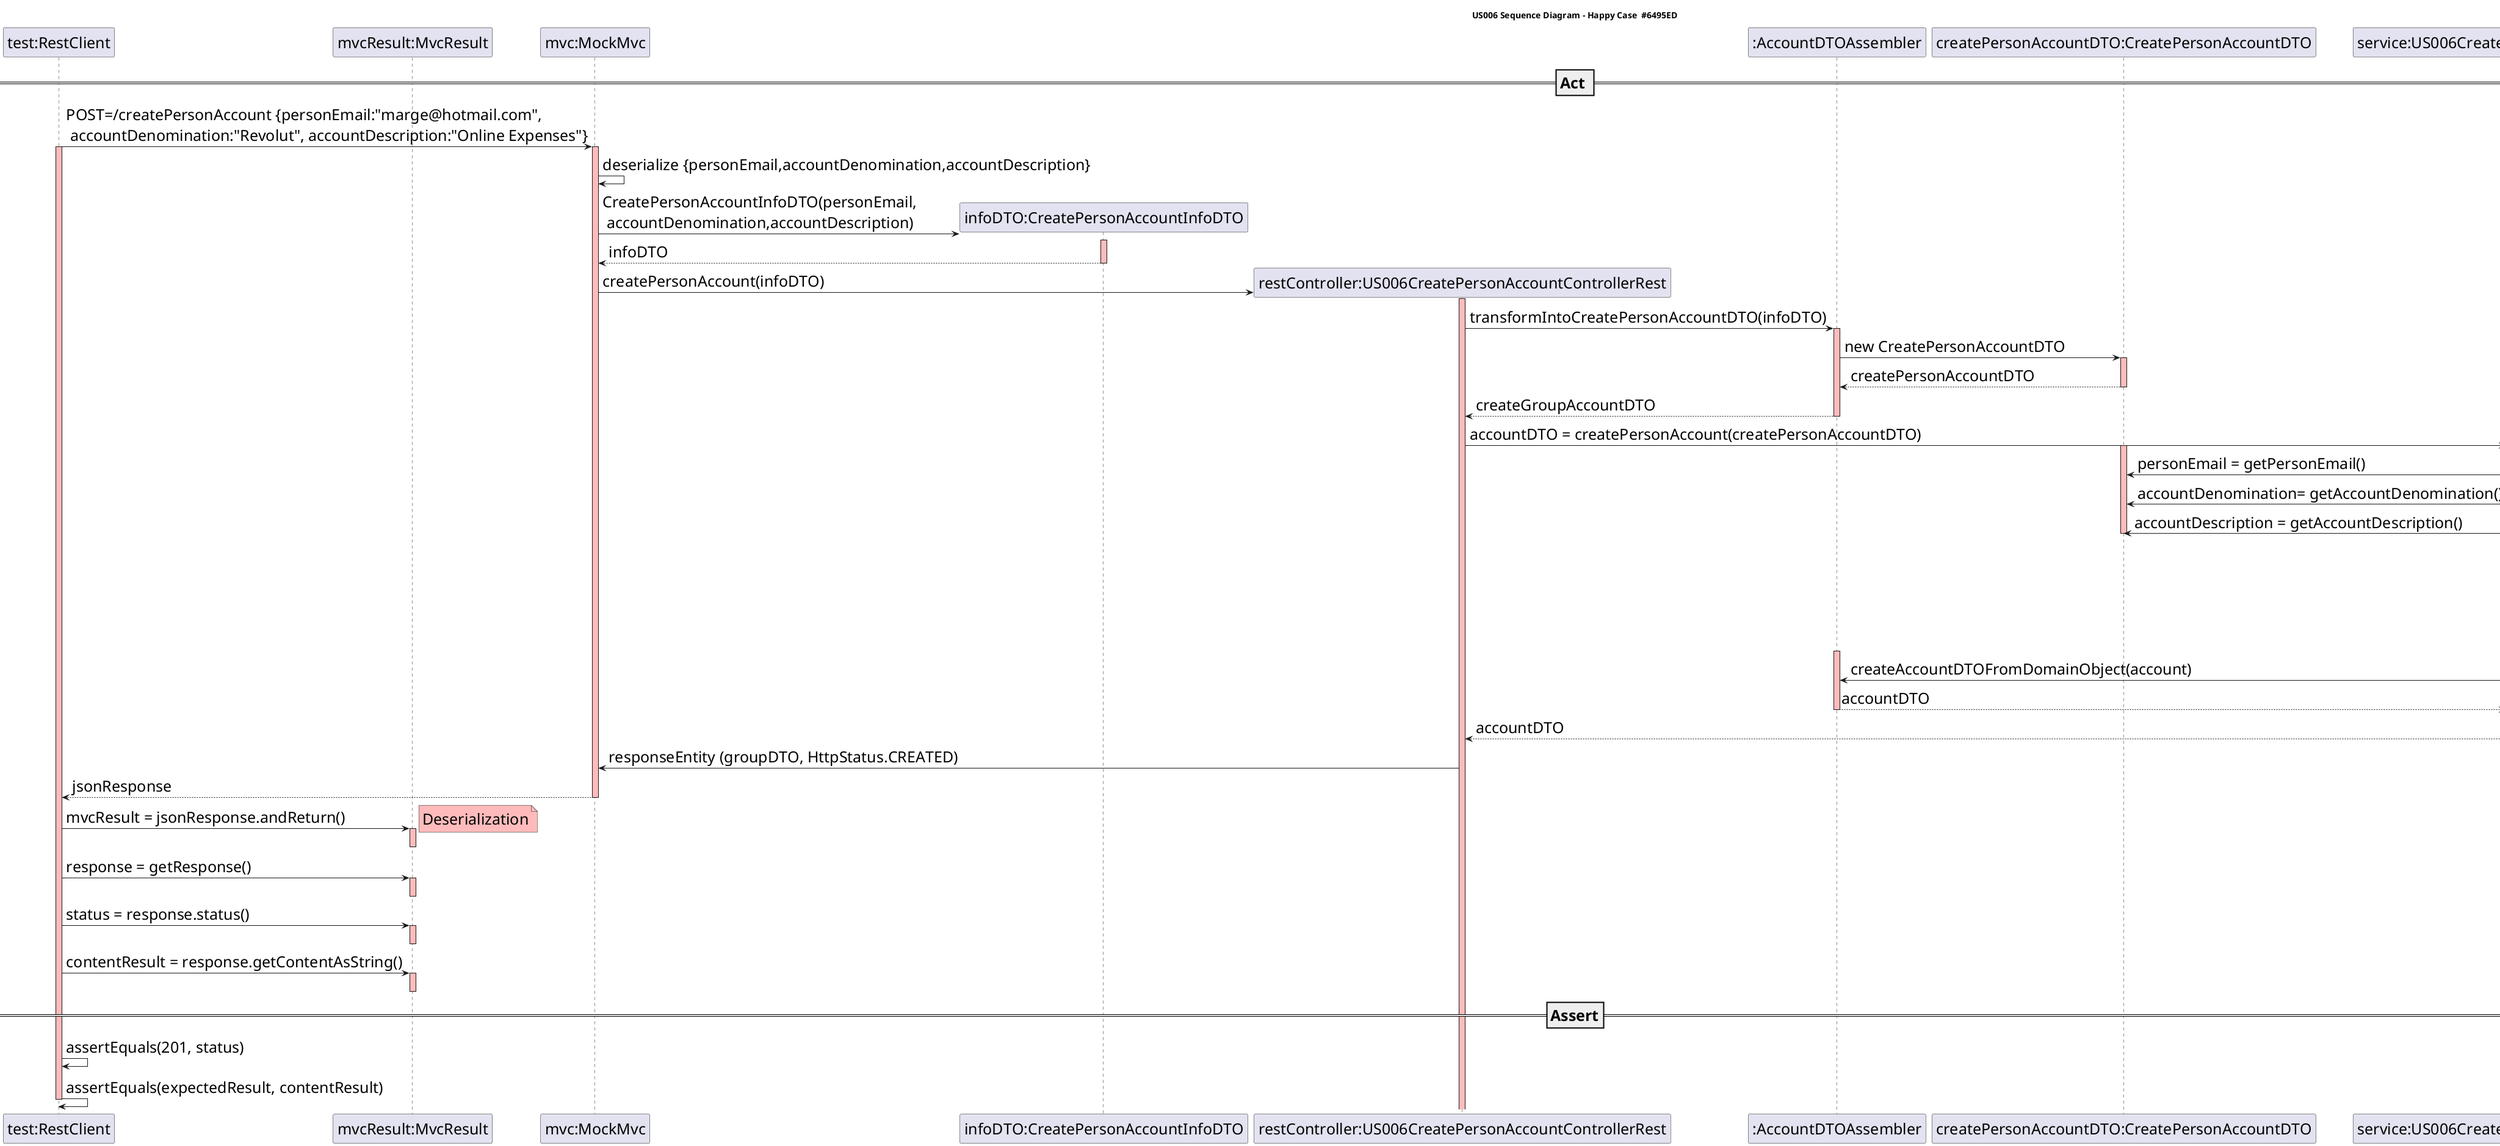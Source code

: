 @startuml
skinparam DefaultFontSize 25

title US006 Sequence Diagram - Happy Case  #6495ED

participant "test:RestClient"
participant "mvcResult:MvcResult"


participant "mvc:MockMvc"

== Act ==

"test:RestClient" -> "mvc:MockMvc": POST=/createPersonAccount {personEmail:"marge@hotmail.com", \n accountDenomination:"Revolut", accountDescription:"Online Expenses"}
activate "test:RestClient" #FFBBBB
activate "mvc:MockMvc" #FFBBBB

"mvc:MockMvc" -> "mvc:MockMvc" :  deserialize {personEmail,accountDenomination,accountDescription}

create "infoDTO:CreatePersonAccountInfoDTO"
"mvc:MockMvc"->"infoDTO:CreatePersonAccountInfoDTO": CreatePersonAccountInfoDTO(personEmail,\n accountDenomination,accountDescription)
activate "infoDTO:CreatePersonAccountInfoDTO" #FFBBBB
"infoDTO:CreatePersonAccountInfoDTO" --> "mvc:MockMvc": infoDTO
deactivate "infoDTO:CreatePersonAccountInfoDTO" #FFBBBB

create "restController:US006CreatePersonAccountControllerRest"
"mvc:MockMvc"-> "restController:US006CreatePersonAccountControllerRest": createPersonAccount(infoDTO)
activate "restController:US006CreatePersonAccountControllerRest" #FFBBBB

participant ":AccountDTOAssembler"
"restController:US006CreatePersonAccountControllerRest"-> ":AccountDTOAssembler": transformIntoCreatePersonAccountDTO(infoDTO)
activate ":AccountDTOAssembler"  #FFBBBB
":AccountDTOAssembler" -> "createPersonAccountDTO:CreatePersonAccountDTO": new CreatePersonAccountDTO
activate "createPersonAccountDTO:CreatePersonAccountDTO"  #FFBBBB
"createPersonAccountDTO:CreatePersonAccountDTO" --> ":AccountDTOAssembler": createPersonAccountDTO
deactivate "createPersonAccountDTO:CreatePersonAccountDTO"  #FFBBBB
":AccountDTOAssembler" --> "restController:US006CreatePersonAccountControllerRest": createGroupAccountDTO
deactivate ":AccountDTOAssembler"  #FFBBBB


"restController:US006CreatePersonAccountControllerRest"->"service:US006CreatePersonAccountService": accountDTO = createPersonAccount(createPersonAccountDTO)
activate "service:US006CreatePersonAccountService" #FFBBBB

activate "createPersonAccountDTO:CreatePersonAccountDTO"  #FFBBBB
"service:US006CreatePersonAccountService" -> "createPersonAccountDTO:CreatePersonAccountDTO" : personEmail = getPersonEmail()
"service:US006CreatePersonAccountService" -> "createPersonAccountDTO:CreatePersonAccountDTO" : accountDenomination= getAccountDenomination()
"service:US006CreatePersonAccountService" -> "createPersonAccountDTO:CreatePersonAccountDTO" : accountDescription = getAccountDescription()
deactivate "createPersonAccountDTO:CreatePersonAccountDTO"

"service:US006CreatePersonAccountService" -> "personRepo:PersonRepository" : findPersonByEmail(personEmail)
activate "personRepo:PersonRepository" #FFBBBB
"personRepo:PersonRepository" --> "service:US006CreatePersonAccountService" : personID
deactivate "personRepo:PersonRepository" #FFBBBB

"service:US006CreatePersonAccountService" -> "accountRepo:AccountRepository" : createAccount(accountDenomination, accountDescription, personID)
activate "accountRepo:AccountRepository" #FFBBBB
"accountRepo:AccountRepository" --> "service:US006CreatePersonAccountService" : account
deactivate "accountRepo:AccountRepository" #FFBBBB


activate  ":AccountDTOAssembler" #FFBBBB
"service:US006CreatePersonAccountService" -> ":AccountDTOAssembler": createAccountDTOFromDomainObject(account)
":AccountDTOAssembler" --> "service:US006CreatePersonAccountService" : accountDTO
deactivate ":AccountDTOAssembler"
"service:US006CreatePersonAccountService" --> "restController:US006CreatePersonAccountControllerRest" : accountDTO
deactivate "service:US006CreatePersonAccountService"

"restController:US006CreatePersonAccountControllerRest" -> "mvc:MockMvc": responseEntity (groupDTO, HttpStatus.CREATED)

"mvc:MockMvc"--> "test:RestClient" : jsonResponse
deactivate "mvc:MockMvc"

box "RestClient"
"test:RestClient" -> "mvcResult:MvcResult" : mvcResult = jsonResponse.andReturn()
activate "mvcResult:MvcResult"  #FFBBBB
deactivate "mvcResult:MvcResult"

note right #FFBBBB
Deserialization
end note

"test:RestClient" -> "mvcResult:MvcResult" : response = getResponse()
activate "mvcResult:MvcResult" #FFBBBB
deactivate "mvcResult:MvcResult" #FFBBBB

"test:RestClient" -> "mvcResult:MvcResult" : status = response.status()
activate "mvcResult:MvcResult" #FFBBBB
deactivate

"test:RestClient" -> "mvcResult:MvcResult" : contentResult = response.getContentAsString()
activate "mvcResult:MvcResult" #FFBBBB
deactivate "mvcResult:MvcResult"

==Assert==
"test:RestClient" -> "test:RestClient" : assertEquals(201, status)
"test:RestClient" -> "test:RestClient" : assertEquals(expectedResult, contentResult)

deactivate "test:RestClient"
end box
@enduml